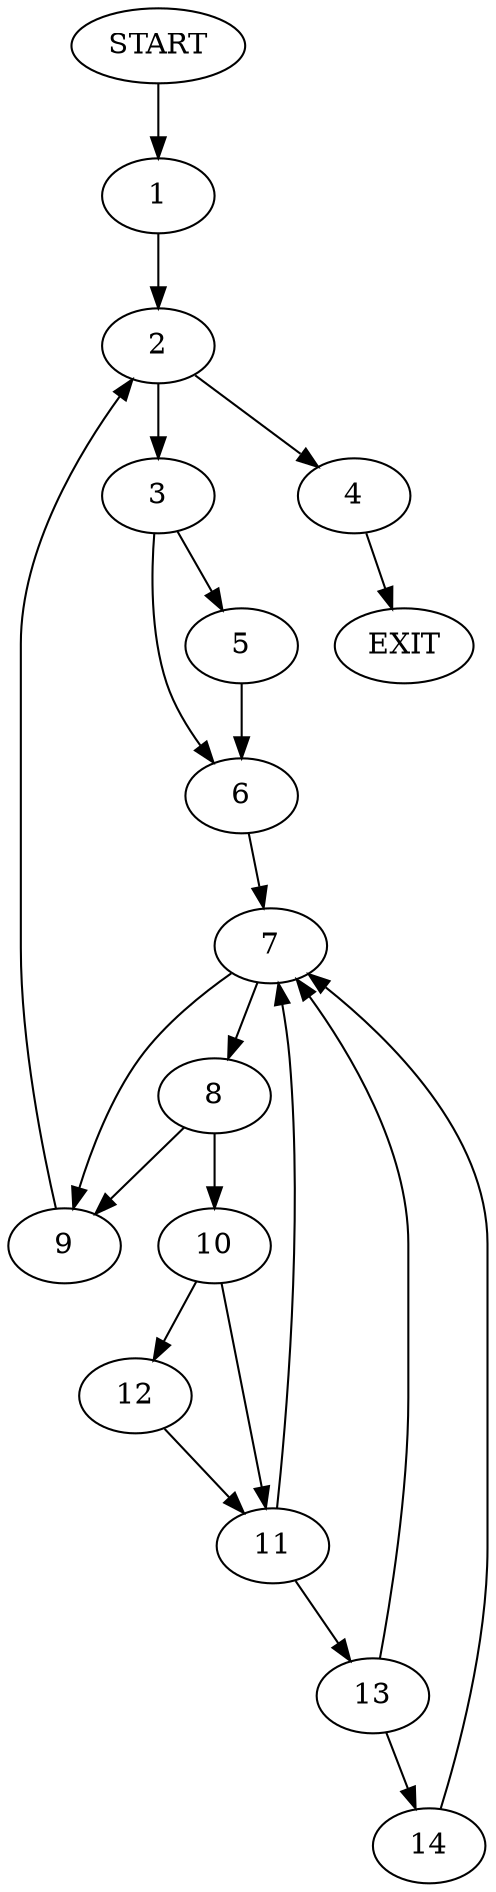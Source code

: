 digraph {
0 [label="START"];
1;
2;
3;
4;
5;
6;
7;
8;
9;
10;
11;
12;
13;
14;
15 [label="EXIT"];
0 -> 1;
1 -> 2;
2 -> 3;
2 -> 4;
4 -> 15;
3 -> 5;
3 -> 6;
6 -> 7;
5 -> 6;
7 -> 8;
7 -> 9;
8 -> 10;
8 -> 9;
9 -> 2;
10 -> 11;
10 -> 12;
12 -> 11;
11 -> 7;
11 -> 13;
13 -> 7;
13 -> 14;
14 -> 7;
}